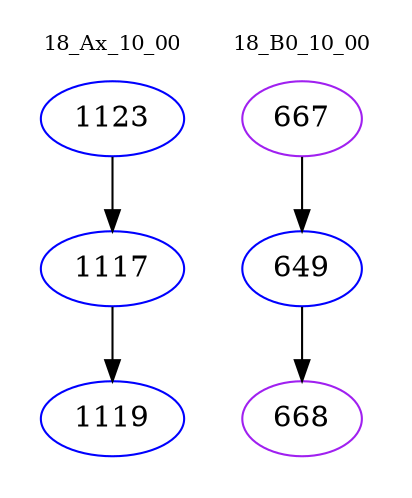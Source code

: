 digraph{
subgraph cluster_0 {
color = white
label = "18_Ax_10_00";
fontsize=10;
T0_1123 [label="1123", color="blue"]
T0_1123 -> T0_1117 [color="black"]
T0_1117 [label="1117", color="blue"]
T0_1117 -> T0_1119 [color="black"]
T0_1119 [label="1119", color="blue"]
}
subgraph cluster_1 {
color = white
label = "18_B0_10_00";
fontsize=10;
T1_667 [label="667", color="purple"]
T1_667 -> T1_649 [color="black"]
T1_649 [label="649", color="blue"]
T1_649 -> T1_668 [color="black"]
T1_668 [label="668", color="purple"]
}
}
